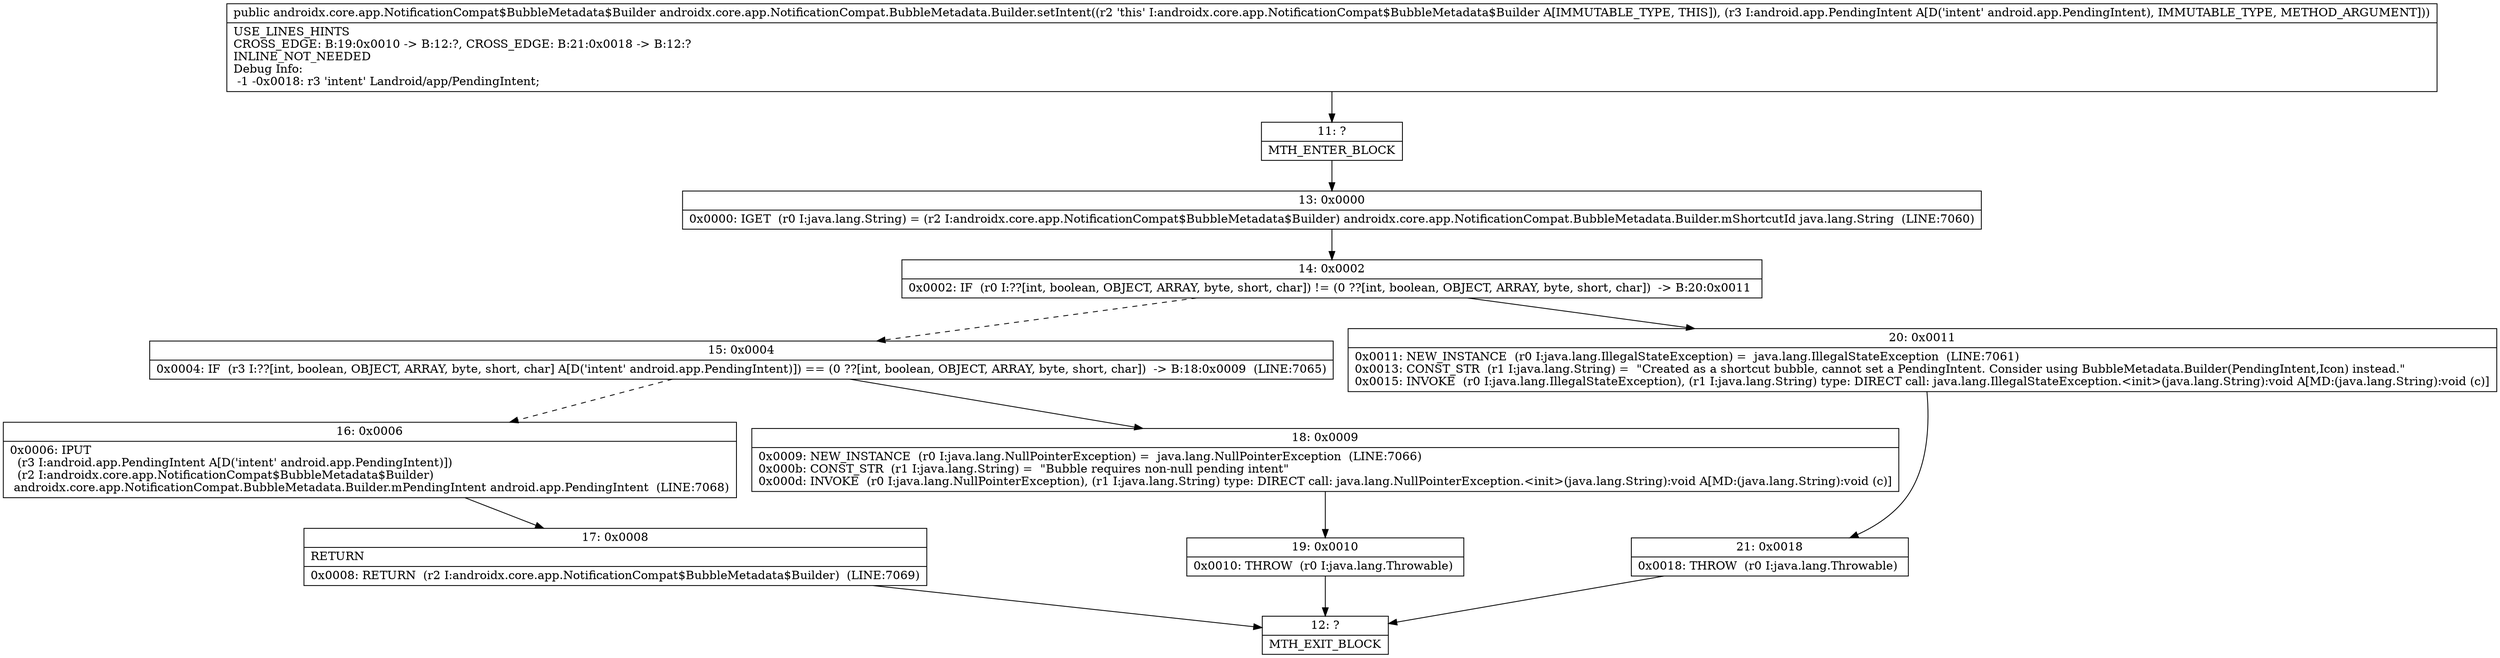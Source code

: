 digraph "CFG forandroidx.core.app.NotificationCompat.BubbleMetadata.Builder.setIntent(Landroid\/app\/PendingIntent;)Landroidx\/core\/app\/NotificationCompat$BubbleMetadata$Builder;" {
Node_11 [shape=record,label="{11\:\ ?|MTH_ENTER_BLOCK\l}"];
Node_13 [shape=record,label="{13\:\ 0x0000|0x0000: IGET  (r0 I:java.lang.String) = (r2 I:androidx.core.app.NotificationCompat$BubbleMetadata$Builder) androidx.core.app.NotificationCompat.BubbleMetadata.Builder.mShortcutId java.lang.String  (LINE:7060)\l}"];
Node_14 [shape=record,label="{14\:\ 0x0002|0x0002: IF  (r0 I:??[int, boolean, OBJECT, ARRAY, byte, short, char]) != (0 ??[int, boolean, OBJECT, ARRAY, byte, short, char])  \-\> B:20:0x0011 \l}"];
Node_15 [shape=record,label="{15\:\ 0x0004|0x0004: IF  (r3 I:??[int, boolean, OBJECT, ARRAY, byte, short, char] A[D('intent' android.app.PendingIntent)]) == (0 ??[int, boolean, OBJECT, ARRAY, byte, short, char])  \-\> B:18:0x0009  (LINE:7065)\l}"];
Node_16 [shape=record,label="{16\:\ 0x0006|0x0006: IPUT  \l  (r3 I:android.app.PendingIntent A[D('intent' android.app.PendingIntent)])\l  (r2 I:androidx.core.app.NotificationCompat$BubbleMetadata$Builder)\l androidx.core.app.NotificationCompat.BubbleMetadata.Builder.mPendingIntent android.app.PendingIntent  (LINE:7068)\l}"];
Node_17 [shape=record,label="{17\:\ 0x0008|RETURN\l|0x0008: RETURN  (r2 I:androidx.core.app.NotificationCompat$BubbleMetadata$Builder)  (LINE:7069)\l}"];
Node_12 [shape=record,label="{12\:\ ?|MTH_EXIT_BLOCK\l}"];
Node_18 [shape=record,label="{18\:\ 0x0009|0x0009: NEW_INSTANCE  (r0 I:java.lang.NullPointerException) =  java.lang.NullPointerException  (LINE:7066)\l0x000b: CONST_STR  (r1 I:java.lang.String) =  \"Bubble requires non\-null pending intent\" \l0x000d: INVOKE  (r0 I:java.lang.NullPointerException), (r1 I:java.lang.String) type: DIRECT call: java.lang.NullPointerException.\<init\>(java.lang.String):void A[MD:(java.lang.String):void (c)]\l}"];
Node_19 [shape=record,label="{19\:\ 0x0010|0x0010: THROW  (r0 I:java.lang.Throwable) \l}"];
Node_20 [shape=record,label="{20\:\ 0x0011|0x0011: NEW_INSTANCE  (r0 I:java.lang.IllegalStateException) =  java.lang.IllegalStateException  (LINE:7061)\l0x0013: CONST_STR  (r1 I:java.lang.String) =  \"Created as a shortcut bubble, cannot set a PendingIntent. Consider using BubbleMetadata.Builder(PendingIntent,Icon) instead.\" \l0x0015: INVOKE  (r0 I:java.lang.IllegalStateException), (r1 I:java.lang.String) type: DIRECT call: java.lang.IllegalStateException.\<init\>(java.lang.String):void A[MD:(java.lang.String):void (c)]\l}"];
Node_21 [shape=record,label="{21\:\ 0x0018|0x0018: THROW  (r0 I:java.lang.Throwable) \l}"];
MethodNode[shape=record,label="{public androidx.core.app.NotificationCompat$BubbleMetadata$Builder androidx.core.app.NotificationCompat.BubbleMetadata.Builder.setIntent((r2 'this' I:androidx.core.app.NotificationCompat$BubbleMetadata$Builder A[IMMUTABLE_TYPE, THIS]), (r3 I:android.app.PendingIntent A[D('intent' android.app.PendingIntent), IMMUTABLE_TYPE, METHOD_ARGUMENT]))  | USE_LINES_HINTS\lCROSS_EDGE: B:19:0x0010 \-\> B:12:?, CROSS_EDGE: B:21:0x0018 \-\> B:12:?\lINLINE_NOT_NEEDED\lDebug Info:\l  \-1 \-0x0018: r3 'intent' Landroid\/app\/PendingIntent;\l}"];
MethodNode -> Node_11;Node_11 -> Node_13;
Node_13 -> Node_14;
Node_14 -> Node_15[style=dashed];
Node_14 -> Node_20;
Node_15 -> Node_16[style=dashed];
Node_15 -> Node_18;
Node_16 -> Node_17;
Node_17 -> Node_12;
Node_18 -> Node_19;
Node_19 -> Node_12;
Node_20 -> Node_21;
Node_21 -> Node_12;
}

